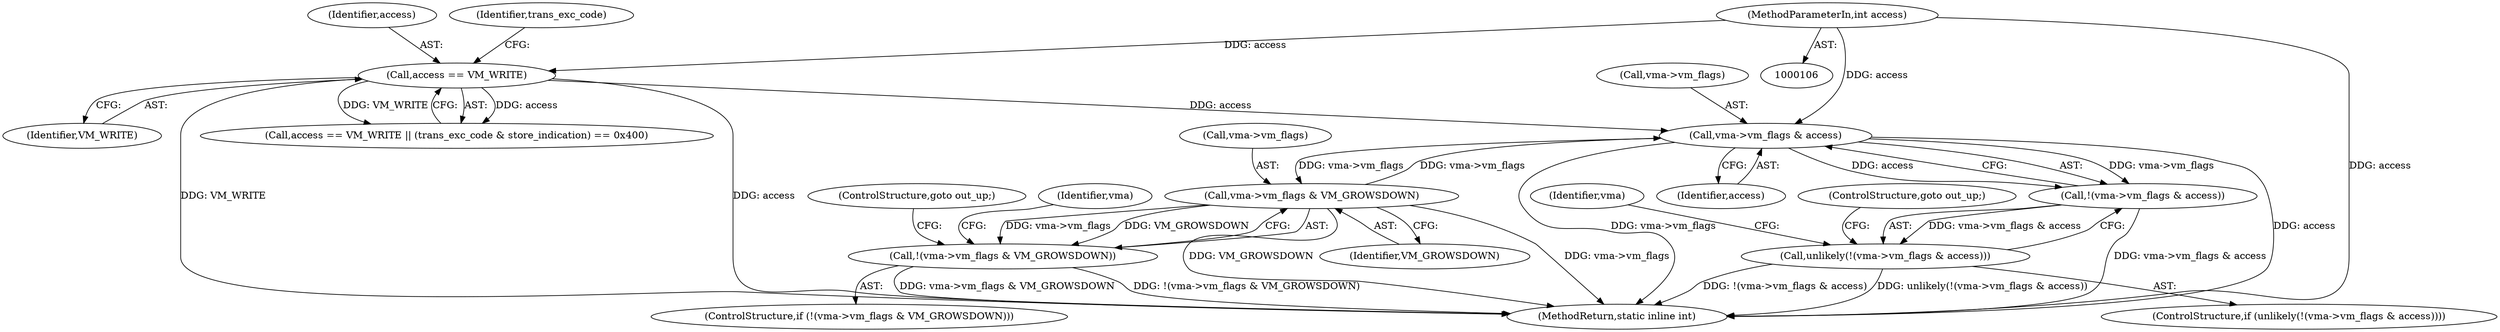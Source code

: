 digraph "0_linux_a8b0ca17b80e92faab46ee7179ba9e99ccb61233_21@pointer" {
"1000215" [label="(Call,vma->vm_flags & access)"];
"1000198" [label="(Call,vma->vm_flags & VM_GROWSDOWN)"];
"1000215" [label="(Call,vma->vm_flags & access)"];
"1000159" [label="(Call,access == VM_WRITE)"];
"1000108" [label="(MethodParameterIn,int access)"];
"1000197" [label="(Call,!(vma->vm_flags & VM_GROWSDOWN))"];
"1000214" [label="(Call,!(vma->vm_flags & access))"];
"1000213" [label="(Call,unlikely(!(vma->vm_flags & access)))"];
"1000206" [label="(Identifier,vma)"];
"1000219" [label="(Identifier,access)"];
"1000212" [label="(ControlStructure,if (unlikely(!(vma->vm_flags & access))))"];
"1000294" [label="(MethodReturn,static inline int)"];
"1000203" [label="(ControlStructure,goto out_up;)"];
"1000161" [label="(Identifier,VM_WRITE)"];
"1000220" [label="(ControlStructure,goto out_up;)"];
"1000214" [label="(Call,!(vma->vm_flags & access))"];
"1000202" [label="(Identifier,VM_GROWSDOWN)"];
"1000108" [label="(MethodParameterIn,int access)"];
"1000158" [label="(Call,access == VM_WRITE || (trans_exc_code & store_indication) == 0x400)"];
"1000213" [label="(Call,unlikely(!(vma->vm_flags & access)))"];
"1000160" [label="(Identifier,access)"];
"1000196" [label="(ControlStructure,if (!(vma->vm_flags & VM_GROWSDOWN)))"];
"1000216" [label="(Call,vma->vm_flags)"];
"1000199" [label="(Call,vma->vm_flags)"];
"1000159" [label="(Call,access == VM_WRITE)"];
"1000215" [label="(Call,vma->vm_flags & access)"];
"1000223" [label="(Identifier,vma)"];
"1000164" [label="(Identifier,trans_exc_code)"];
"1000198" [label="(Call,vma->vm_flags & VM_GROWSDOWN)"];
"1000197" [label="(Call,!(vma->vm_flags & VM_GROWSDOWN))"];
"1000215" -> "1000214"  [label="AST: "];
"1000215" -> "1000219"  [label="CFG: "];
"1000216" -> "1000215"  [label="AST: "];
"1000219" -> "1000215"  [label="AST: "];
"1000214" -> "1000215"  [label="CFG: "];
"1000215" -> "1000294"  [label="DDG: vma->vm_flags"];
"1000215" -> "1000294"  [label="DDG: access"];
"1000215" -> "1000198"  [label="DDG: vma->vm_flags"];
"1000215" -> "1000214"  [label="DDG: vma->vm_flags"];
"1000215" -> "1000214"  [label="DDG: access"];
"1000198" -> "1000215"  [label="DDG: vma->vm_flags"];
"1000159" -> "1000215"  [label="DDG: access"];
"1000108" -> "1000215"  [label="DDG: access"];
"1000198" -> "1000197"  [label="AST: "];
"1000198" -> "1000202"  [label="CFG: "];
"1000199" -> "1000198"  [label="AST: "];
"1000202" -> "1000198"  [label="AST: "];
"1000197" -> "1000198"  [label="CFG: "];
"1000198" -> "1000294"  [label="DDG: vma->vm_flags"];
"1000198" -> "1000294"  [label="DDG: VM_GROWSDOWN"];
"1000198" -> "1000197"  [label="DDG: vma->vm_flags"];
"1000198" -> "1000197"  [label="DDG: VM_GROWSDOWN"];
"1000159" -> "1000158"  [label="AST: "];
"1000159" -> "1000161"  [label="CFG: "];
"1000160" -> "1000159"  [label="AST: "];
"1000161" -> "1000159"  [label="AST: "];
"1000164" -> "1000159"  [label="CFG: "];
"1000158" -> "1000159"  [label="CFG: "];
"1000159" -> "1000294"  [label="DDG: access"];
"1000159" -> "1000294"  [label="DDG: VM_WRITE"];
"1000159" -> "1000158"  [label="DDG: access"];
"1000159" -> "1000158"  [label="DDG: VM_WRITE"];
"1000108" -> "1000159"  [label="DDG: access"];
"1000108" -> "1000106"  [label="AST: "];
"1000108" -> "1000294"  [label="DDG: access"];
"1000197" -> "1000196"  [label="AST: "];
"1000203" -> "1000197"  [label="CFG: "];
"1000206" -> "1000197"  [label="CFG: "];
"1000197" -> "1000294"  [label="DDG: !(vma->vm_flags & VM_GROWSDOWN)"];
"1000197" -> "1000294"  [label="DDG: vma->vm_flags & VM_GROWSDOWN"];
"1000214" -> "1000213"  [label="AST: "];
"1000213" -> "1000214"  [label="CFG: "];
"1000214" -> "1000294"  [label="DDG: vma->vm_flags & access"];
"1000214" -> "1000213"  [label="DDG: vma->vm_flags & access"];
"1000213" -> "1000212"  [label="AST: "];
"1000220" -> "1000213"  [label="CFG: "];
"1000223" -> "1000213"  [label="CFG: "];
"1000213" -> "1000294"  [label="DDG: !(vma->vm_flags & access)"];
"1000213" -> "1000294"  [label="DDG: unlikely(!(vma->vm_flags & access))"];
}
